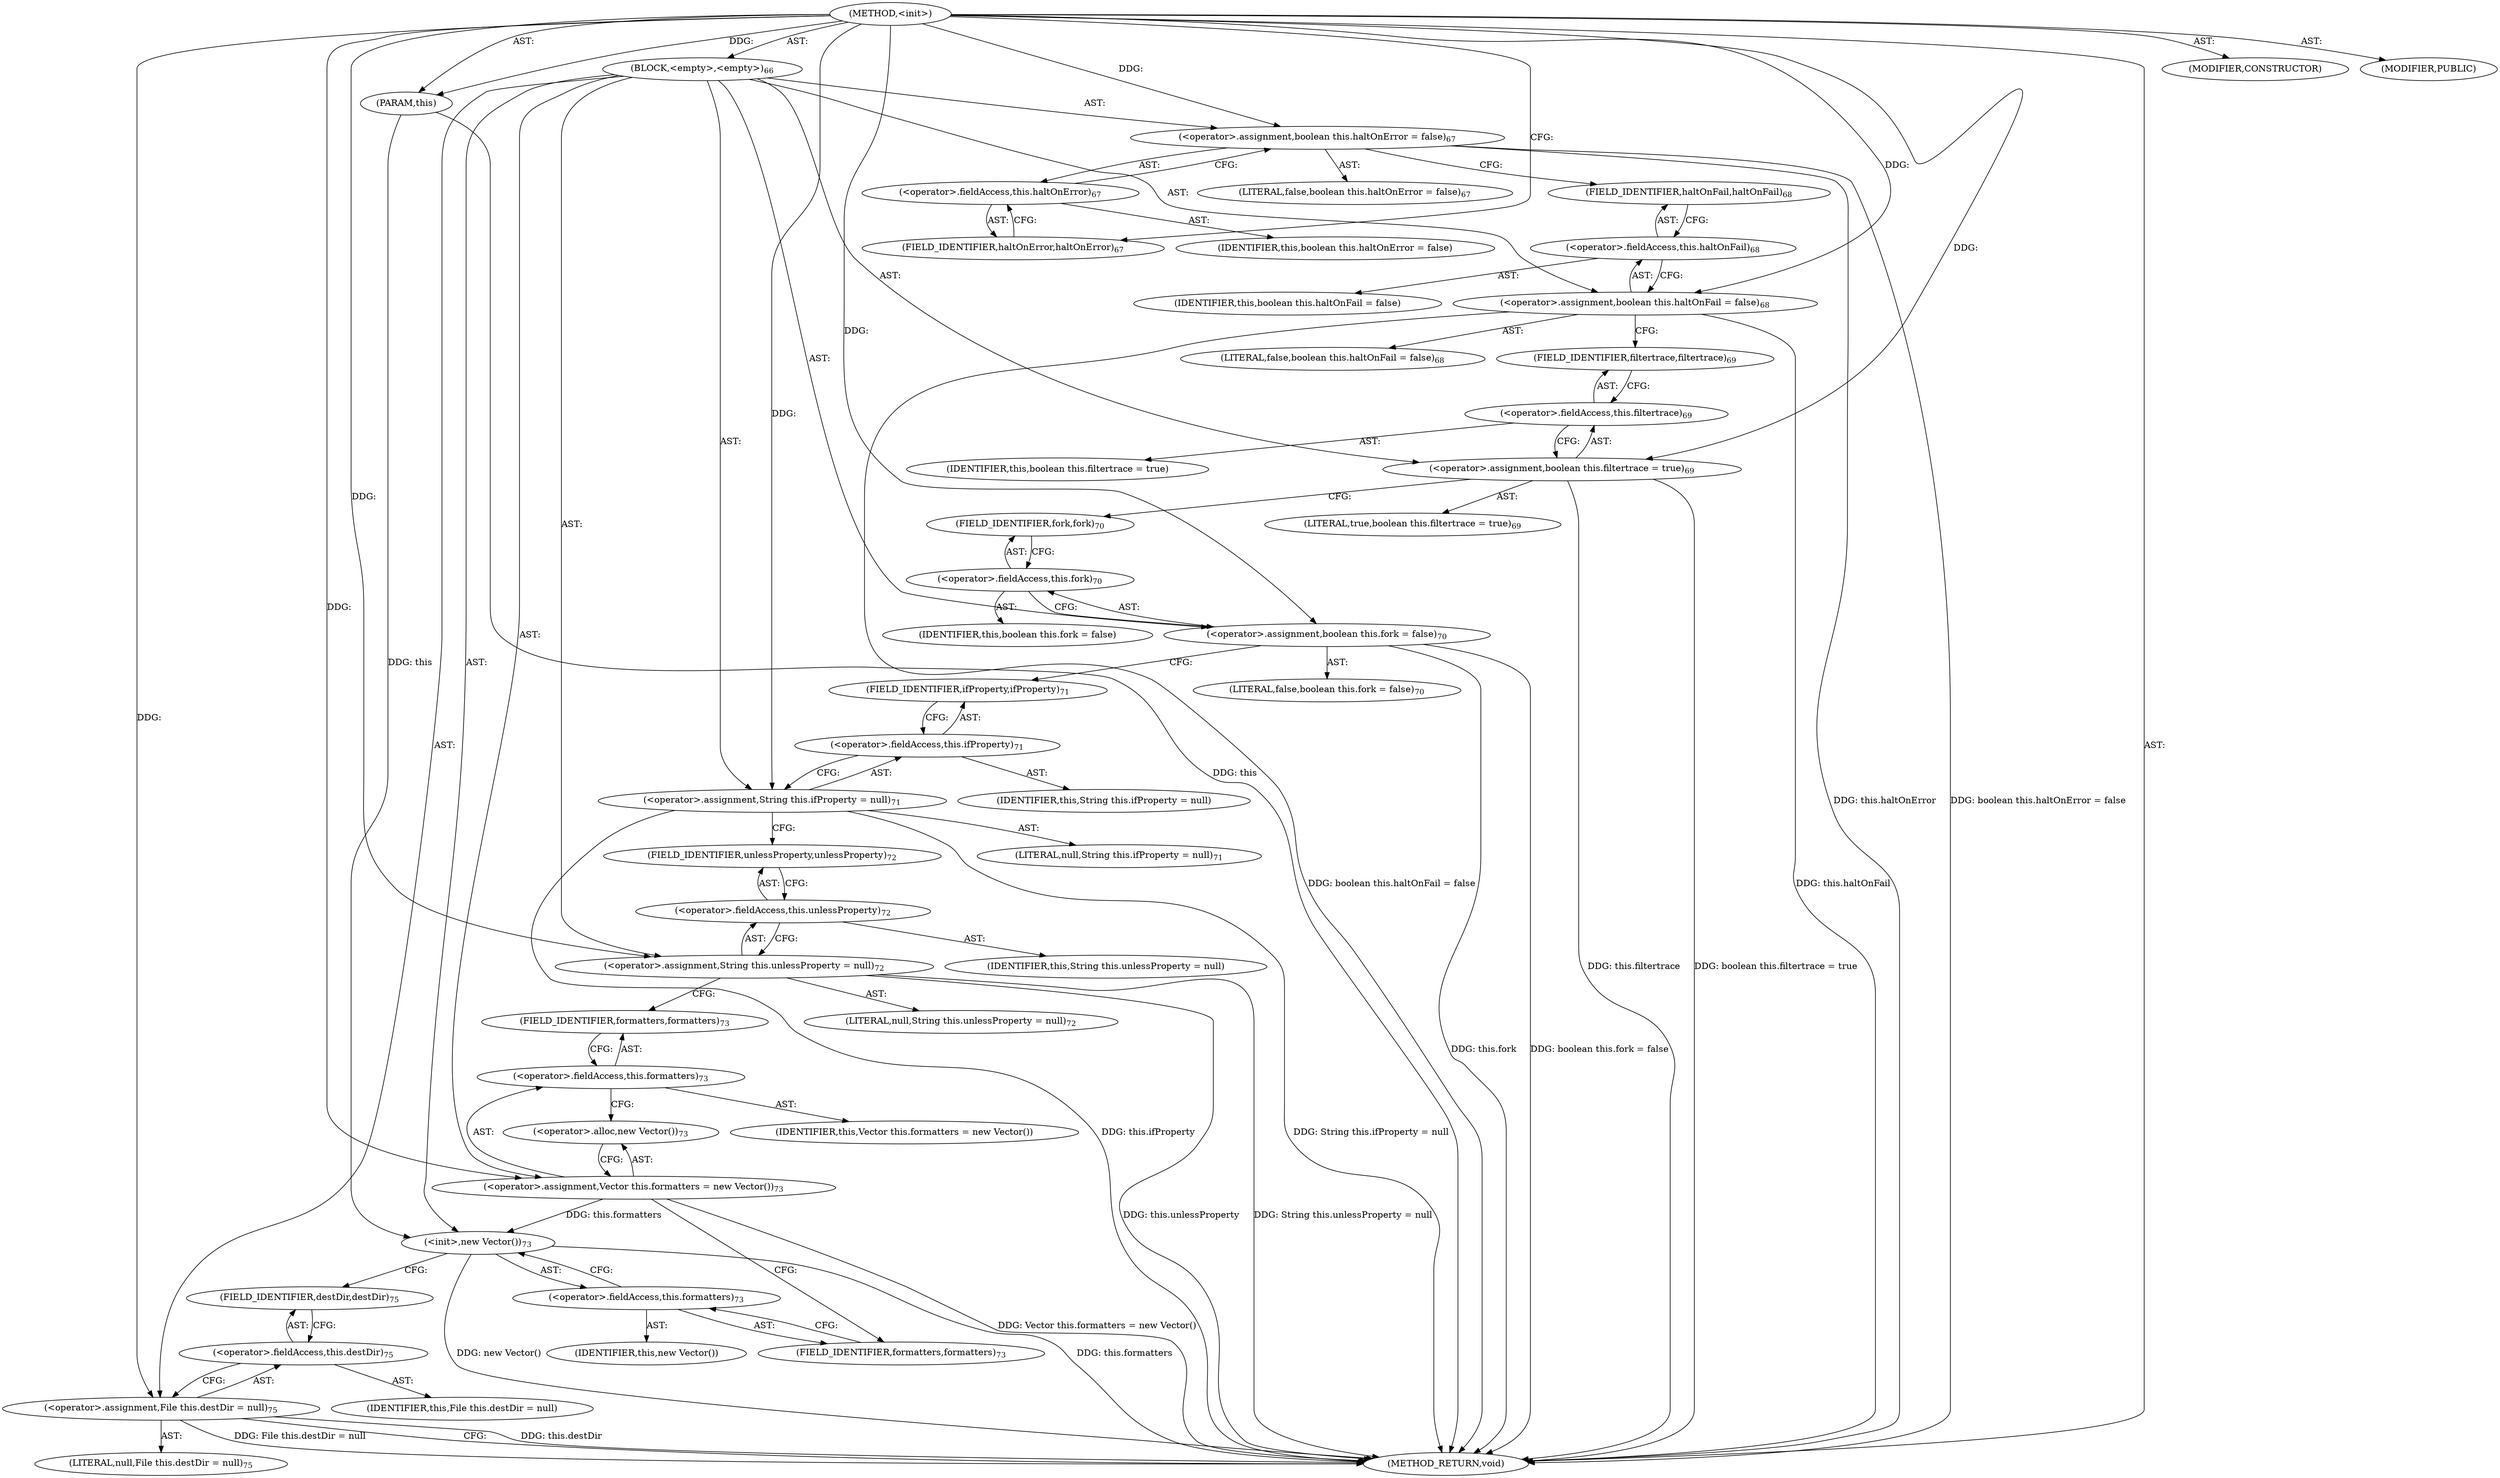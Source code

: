 digraph "&lt;init&gt;" {  
"111669149713" [label = <(METHOD,&lt;init&gt;)> ]
"115964117019" [label = <(PARAM,this)> ]
"25769803794" [label = <(BLOCK,&lt;empty&gt;,&lt;empty&gt;)<SUB>66</SUB>> ]
"30064771102" [label = <(&lt;operator&gt;.assignment,boolean this.haltOnError = false)<SUB>67</SUB>> ]
"30064771103" [label = <(&lt;operator&gt;.fieldAccess,this.haltOnError)<SUB>67</SUB>> ]
"68719476764" [label = <(IDENTIFIER,this,boolean this.haltOnError = false)> ]
"55834574866" [label = <(FIELD_IDENTIFIER,haltOnError,haltOnError)<SUB>67</SUB>> ]
"90194313218" [label = <(LITERAL,false,boolean this.haltOnError = false)<SUB>67</SUB>> ]
"30064771104" [label = <(&lt;operator&gt;.assignment,boolean this.haltOnFail = false)<SUB>68</SUB>> ]
"30064771105" [label = <(&lt;operator&gt;.fieldAccess,this.haltOnFail)<SUB>68</SUB>> ]
"68719476765" [label = <(IDENTIFIER,this,boolean this.haltOnFail = false)> ]
"55834574867" [label = <(FIELD_IDENTIFIER,haltOnFail,haltOnFail)<SUB>68</SUB>> ]
"90194313219" [label = <(LITERAL,false,boolean this.haltOnFail = false)<SUB>68</SUB>> ]
"30064771106" [label = <(&lt;operator&gt;.assignment,boolean this.filtertrace = true)<SUB>69</SUB>> ]
"30064771107" [label = <(&lt;operator&gt;.fieldAccess,this.filtertrace)<SUB>69</SUB>> ]
"68719476766" [label = <(IDENTIFIER,this,boolean this.filtertrace = true)> ]
"55834574868" [label = <(FIELD_IDENTIFIER,filtertrace,filtertrace)<SUB>69</SUB>> ]
"90194313220" [label = <(LITERAL,true,boolean this.filtertrace = true)<SUB>69</SUB>> ]
"30064771108" [label = <(&lt;operator&gt;.assignment,boolean this.fork = false)<SUB>70</SUB>> ]
"30064771109" [label = <(&lt;operator&gt;.fieldAccess,this.fork)<SUB>70</SUB>> ]
"68719476767" [label = <(IDENTIFIER,this,boolean this.fork = false)> ]
"55834574869" [label = <(FIELD_IDENTIFIER,fork,fork)<SUB>70</SUB>> ]
"90194313221" [label = <(LITERAL,false,boolean this.fork = false)<SUB>70</SUB>> ]
"30064771110" [label = <(&lt;operator&gt;.assignment,String this.ifProperty = null)<SUB>71</SUB>> ]
"30064771111" [label = <(&lt;operator&gt;.fieldAccess,this.ifProperty)<SUB>71</SUB>> ]
"68719476768" [label = <(IDENTIFIER,this,String this.ifProperty = null)> ]
"55834574870" [label = <(FIELD_IDENTIFIER,ifProperty,ifProperty)<SUB>71</SUB>> ]
"90194313222" [label = <(LITERAL,null,String this.ifProperty = null)<SUB>71</SUB>> ]
"30064771112" [label = <(&lt;operator&gt;.assignment,String this.unlessProperty = null)<SUB>72</SUB>> ]
"30064771113" [label = <(&lt;operator&gt;.fieldAccess,this.unlessProperty)<SUB>72</SUB>> ]
"68719476769" [label = <(IDENTIFIER,this,String this.unlessProperty = null)> ]
"55834574871" [label = <(FIELD_IDENTIFIER,unlessProperty,unlessProperty)<SUB>72</SUB>> ]
"90194313223" [label = <(LITERAL,null,String this.unlessProperty = null)<SUB>72</SUB>> ]
"30064771114" [label = <(&lt;operator&gt;.assignment,Vector this.formatters = new Vector())<SUB>73</SUB>> ]
"30064771115" [label = <(&lt;operator&gt;.fieldAccess,this.formatters)<SUB>73</SUB>> ]
"68719476770" [label = <(IDENTIFIER,this,Vector this.formatters = new Vector())> ]
"55834574872" [label = <(FIELD_IDENTIFIER,formatters,formatters)<SUB>73</SUB>> ]
"30064771116" [label = <(&lt;operator&gt;.alloc,new Vector())<SUB>73</SUB>> ]
"30064771117" [label = <(&lt;init&gt;,new Vector())<SUB>73</SUB>> ]
"30064771118" [label = <(&lt;operator&gt;.fieldAccess,this.formatters)<SUB>73</SUB>> ]
"68719476771" [label = <(IDENTIFIER,this,new Vector())> ]
"55834574873" [label = <(FIELD_IDENTIFIER,formatters,formatters)<SUB>73</SUB>> ]
"30064771119" [label = <(&lt;operator&gt;.assignment,File this.destDir = null)<SUB>75</SUB>> ]
"30064771120" [label = <(&lt;operator&gt;.fieldAccess,this.destDir)<SUB>75</SUB>> ]
"68719476772" [label = <(IDENTIFIER,this,File this.destDir = null)> ]
"55834574874" [label = <(FIELD_IDENTIFIER,destDir,destDir)<SUB>75</SUB>> ]
"90194313224" [label = <(LITERAL,null,File this.destDir = null)<SUB>75</SUB>> ]
"133143986220" [label = <(MODIFIER,CONSTRUCTOR)> ]
"133143986221" [label = <(MODIFIER,PUBLIC)> ]
"128849018897" [label = <(METHOD_RETURN,void)> ]
  "111669149713" -> "115964117019"  [ label = "AST: "] 
  "111669149713" -> "25769803794"  [ label = "AST: "] 
  "111669149713" -> "133143986220"  [ label = "AST: "] 
  "111669149713" -> "133143986221"  [ label = "AST: "] 
  "111669149713" -> "128849018897"  [ label = "AST: "] 
  "25769803794" -> "30064771102"  [ label = "AST: "] 
  "25769803794" -> "30064771104"  [ label = "AST: "] 
  "25769803794" -> "30064771106"  [ label = "AST: "] 
  "25769803794" -> "30064771108"  [ label = "AST: "] 
  "25769803794" -> "30064771110"  [ label = "AST: "] 
  "25769803794" -> "30064771112"  [ label = "AST: "] 
  "25769803794" -> "30064771114"  [ label = "AST: "] 
  "25769803794" -> "30064771117"  [ label = "AST: "] 
  "25769803794" -> "30064771119"  [ label = "AST: "] 
  "30064771102" -> "30064771103"  [ label = "AST: "] 
  "30064771102" -> "90194313218"  [ label = "AST: "] 
  "30064771103" -> "68719476764"  [ label = "AST: "] 
  "30064771103" -> "55834574866"  [ label = "AST: "] 
  "30064771104" -> "30064771105"  [ label = "AST: "] 
  "30064771104" -> "90194313219"  [ label = "AST: "] 
  "30064771105" -> "68719476765"  [ label = "AST: "] 
  "30064771105" -> "55834574867"  [ label = "AST: "] 
  "30064771106" -> "30064771107"  [ label = "AST: "] 
  "30064771106" -> "90194313220"  [ label = "AST: "] 
  "30064771107" -> "68719476766"  [ label = "AST: "] 
  "30064771107" -> "55834574868"  [ label = "AST: "] 
  "30064771108" -> "30064771109"  [ label = "AST: "] 
  "30064771108" -> "90194313221"  [ label = "AST: "] 
  "30064771109" -> "68719476767"  [ label = "AST: "] 
  "30064771109" -> "55834574869"  [ label = "AST: "] 
  "30064771110" -> "30064771111"  [ label = "AST: "] 
  "30064771110" -> "90194313222"  [ label = "AST: "] 
  "30064771111" -> "68719476768"  [ label = "AST: "] 
  "30064771111" -> "55834574870"  [ label = "AST: "] 
  "30064771112" -> "30064771113"  [ label = "AST: "] 
  "30064771112" -> "90194313223"  [ label = "AST: "] 
  "30064771113" -> "68719476769"  [ label = "AST: "] 
  "30064771113" -> "55834574871"  [ label = "AST: "] 
  "30064771114" -> "30064771115"  [ label = "AST: "] 
  "30064771114" -> "30064771116"  [ label = "AST: "] 
  "30064771115" -> "68719476770"  [ label = "AST: "] 
  "30064771115" -> "55834574872"  [ label = "AST: "] 
  "30064771117" -> "30064771118"  [ label = "AST: "] 
  "30064771118" -> "68719476771"  [ label = "AST: "] 
  "30064771118" -> "55834574873"  [ label = "AST: "] 
  "30064771119" -> "30064771120"  [ label = "AST: "] 
  "30064771119" -> "90194313224"  [ label = "AST: "] 
  "30064771120" -> "68719476772"  [ label = "AST: "] 
  "30064771120" -> "55834574874"  [ label = "AST: "] 
  "30064771102" -> "55834574867"  [ label = "CFG: "] 
  "30064771104" -> "55834574868"  [ label = "CFG: "] 
  "30064771106" -> "55834574869"  [ label = "CFG: "] 
  "30064771108" -> "55834574870"  [ label = "CFG: "] 
  "30064771110" -> "55834574871"  [ label = "CFG: "] 
  "30064771112" -> "55834574872"  [ label = "CFG: "] 
  "30064771114" -> "55834574873"  [ label = "CFG: "] 
  "30064771117" -> "55834574874"  [ label = "CFG: "] 
  "30064771119" -> "128849018897"  [ label = "CFG: "] 
  "30064771103" -> "30064771102"  [ label = "CFG: "] 
  "30064771105" -> "30064771104"  [ label = "CFG: "] 
  "30064771107" -> "30064771106"  [ label = "CFG: "] 
  "30064771109" -> "30064771108"  [ label = "CFG: "] 
  "30064771111" -> "30064771110"  [ label = "CFG: "] 
  "30064771113" -> "30064771112"  [ label = "CFG: "] 
  "30064771115" -> "30064771116"  [ label = "CFG: "] 
  "30064771116" -> "30064771114"  [ label = "CFG: "] 
  "30064771118" -> "30064771117"  [ label = "CFG: "] 
  "30064771120" -> "30064771119"  [ label = "CFG: "] 
  "55834574866" -> "30064771103"  [ label = "CFG: "] 
  "55834574867" -> "30064771105"  [ label = "CFG: "] 
  "55834574868" -> "30064771107"  [ label = "CFG: "] 
  "55834574869" -> "30064771109"  [ label = "CFG: "] 
  "55834574870" -> "30064771111"  [ label = "CFG: "] 
  "55834574871" -> "30064771113"  [ label = "CFG: "] 
  "55834574872" -> "30064771115"  [ label = "CFG: "] 
  "55834574873" -> "30064771118"  [ label = "CFG: "] 
  "55834574874" -> "30064771120"  [ label = "CFG: "] 
  "111669149713" -> "55834574866"  [ label = "CFG: "] 
  "115964117019" -> "128849018897"  [ label = "DDG: this"] 
  "30064771102" -> "128849018897"  [ label = "DDG: this.haltOnError"] 
  "30064771102" -> "128849018897"  [ label = "DDG: boolean this.haltOnError = false"] 
  "30064771104" -> "128849018897"  [ label = "DDG: this.haltOnFail"] 
  "30064771104" -> "128849018897"  [ label = "DDG: boolean this.haltOnFail = false"] 
  "30064771106" -> "128849018897"  [ label = "DDG: this.filtertrace"] 
  "30064771106" -> "128849018897"  [ label = "DDG: boolean this.filtertrace = true"] 
  "30064771108" -> "128849018897"  [ label = "DDG: this.fork"] 
  "30064771108" -> "128849018897"  [ label = "DDG: boolean this.fork = false"] 
  "30064771110" -> "128849018897"  [ label = "DDG: this.ifProperty"] 
  "30064771110" -> "128849018897"  [ label = "DDG: String this.ifProperty = null"] 
  "30064771112" -> "128849018897"  [ label = "DDG: this.unlessProperty"] 
  "30064771112" -> "128849018897"  [ label = "DDG: String this.unlessProperty = null"] 
  "30064771114" -> "128849018897"  [ label = "DDG: Vector this.formatters = new Vector()"] 
  "30064771117" -> "128849018897"  [ label = "DDG: this.formatters"] 
  "30064771117" -> "128849018897"  [ label = "DDG: new Vector()"] 
  "30064771119" -> "128849018897"  [ label = "DDG: this.destDir"] 
  "30064771119" -> "128849018897"  [ label = "DDG: File this.destDir = null"] 
  "111669149713" -> "115964117019"  [ label = "DDG: "] 
  "111669149713" -> "30064771102"  [ label = "DDG: "] 
  "111669149713" -> "30064771104"  [ label = "DDG: "] 
  "111669149713" -> "30064771106"  [ label = "DDG: "] 
  "111669149713" -> "30064771108"  [ label = "DDG: "] 
  "111669149713" -> "30064771110"  [ label = "DDG: "] 
  "111669149713" -> "30064771112"  [ label = "DDG: "] 
  "111669149713" -> "30064771114"  [ label = "DDG: "] 
  "111669149713" -> "30064771119"  [ label = "DDG: "] 
  "115964117019" -> "30064771117"  [ label = "DDG: this"] 
  "30064771114" -> "30064771117"  [ label = "DDG: this.formatters"] 
}
